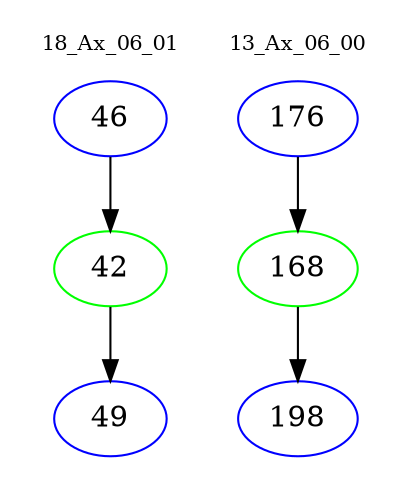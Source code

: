 digraph{
subgraph cluster_0 {
color = white
label = "18_Ax_06_01";
fontsize=10;
T0_46 [label="46", color="blue"]
T0_46 -> T0_42 [color="black"]
T0_42 [label="42", color="green"]
T0_42 -> T0_49 [color="black"]
T0_49 [label="49", color="blue"]
}
subgraph cluster_1 {
color = white
label = "13_Ax_06_00";
fontsize=10;
T1_176 [label="176", color="blue"]
T1_176 -> T1_168 [color="black"]
T1_168 [label="168", color="green"]
T1_168 -> T1_198 [color="black"]
T1_198 [label="198", color="blue"]
}
}
